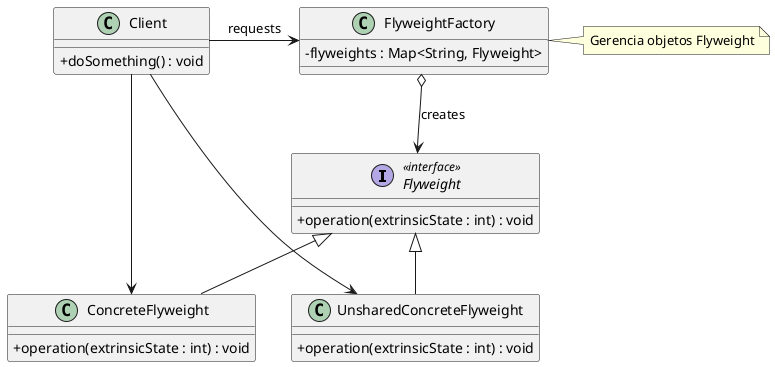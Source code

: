 @startuml FlyweightWithClient
    skinparam classAttributeIconSize 0
    
    interface Flyweight <<interface>> {
        +operation(extrinsicState : int) : void
    }

    class ConcreteFlyweight {
        +operation(extrinsicState : int) : void
    }

    class UnsharedConcreteFlyweight {
        +operation(extrinsicState : int) : void
    }

    class FlyweightFactory {
        -flyweights : Map<String, Flyweight>
    }
    
    class Client {
        +doSomething() : void
    }

    Flyweight <|-- ConcreteFlyweight
    Flyweight <|-- UnsharedConcreteFlyweight
    FlyweightFactory o--> Flyweight : creates
    Client -> FlyweightFactory : requests
    Client -> ConcreteFlyweight
    Client -> UnsharedConcreteFlyweight
    note right of FlyweightFactory : Gerencia objetos Flyweight
@enduml
